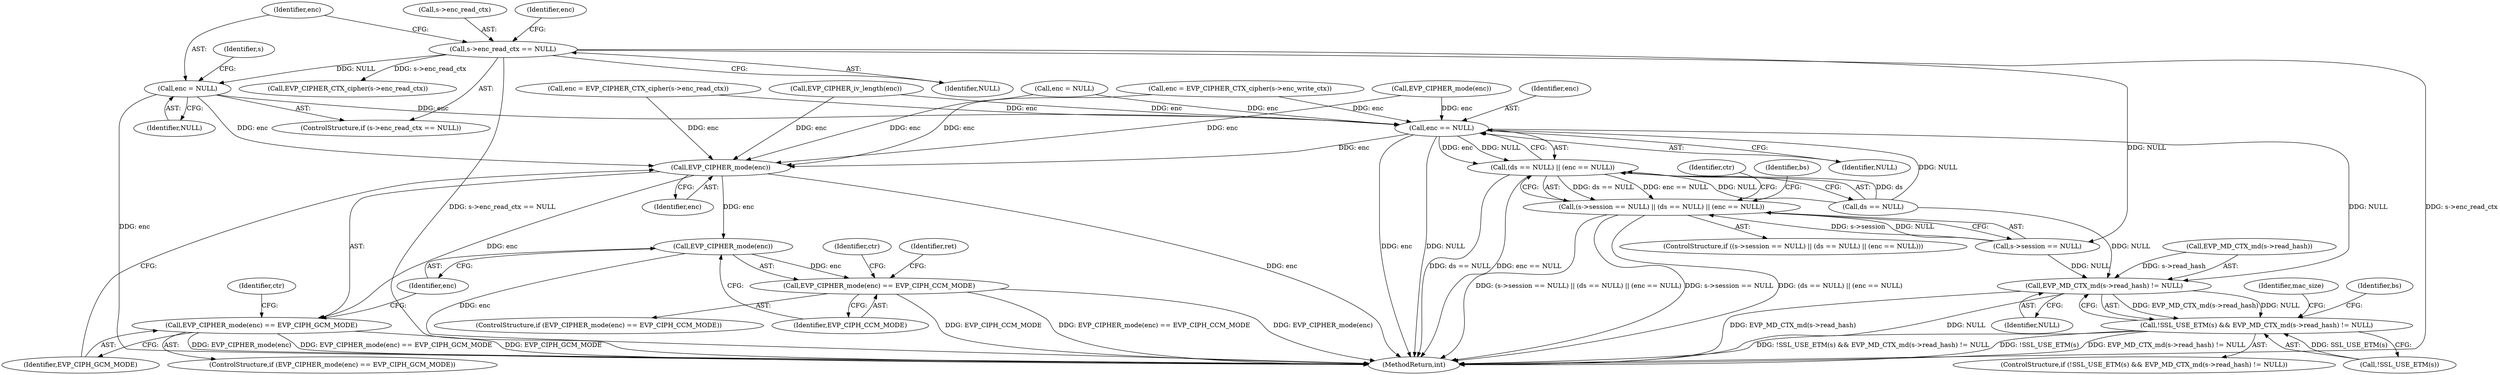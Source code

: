 digraph "0_openssl_4ad93618d26a3ea23d36ad5498ff4f59eff3a4d2_2@pointer" {
"1000280" [label="(Call,enc = NULL)"];
"1000275" [label="(Call,s->enc_read_ctx == NULL)"];
"1000301" [label="(Call,enc == NULL)"];
"1000297" [label="(Call,(ds == NULL) || (enc == NULL))"];
"1000291" [label="(Call,(s->session == NULL) || (ds == NULL) || (enc == NULL))"];
"1000772" [label="(Call,EVP_CIPHER_mode(enc))"];
"1000771" [label="(Call,EVP_CIPHER_mode(enc) == EVP_CIPH_GCM_MODE)"];
"1000810" [label="(Call,EVP_CIPHER_mode(enc))"];
"1000809" [label="(Call,EVP_CIPHER_mode(enc) == EVP_CIPH_CCM_MODE)"];
"1000853" [label="(Call,EVP_MD_CTX_md(s->read_hash) != NULL)"];
"1000849" [label="(Call,!SSL_USE_ETM(s) && EVP_MD_CTX_md(s->read_hash) != NULL)"];
"1000809" [label="(Call,EVP_CIPHER_mode(enc) == EVP_CIPH_CCM_MODE)"];
"1000297" [label="(Call,(ds == NULL) || (enc == NULL))"];
"1000770" [label="(ControlStructure,if (EVP_CIPHER_mode(enc) == EVP_CIPH_GCM_MODE))"];
"1000854" [label="(Call,EVP_MD_CTX_md(s->read_hash))"];
"1000280" [label="(Call,enc = NULL)"];
"1000846" [label="(Identifier,ret)"];
"1000811" [label="(Identifier,enc)"];
"1000778" [label="(Identifier,ctr)"];
"1000808" [label="(ControlStructure,if (EVP_CIPHER_mode(enc) == EVP_CIPH_CCM_MODE))"];
"1000279" [label="(Identifier,NULL)"];
"1000774" [label="(Identifier,EVP_CIPH_GCM_MODE)"];
"1000850" [label="(Call,!SSL_USE_ETM(s))"];
"1000853" [label="(Call,EVP_MD_CTX_md(s->read_hash) != NULL)"];
"1000187" [label="(Call,EVP_CIPHER_mode(enc))"];
"1000860" [label="(Identifier,mac_size)"];
"1000292" [label="(Call,s->session == NULL)"];
"1000934" [label="(MethodReturn,int)"];
"1000281" [label="(Identifier,enc)"];
"1000294" [label="(Identifier,s)"];
"1000348" [label="(Identifier,bs)"];
"1000773" [label="(Identifier,enc)"];
"1000302" [label="(Identifier,enc)"];
"1000276" [label="(Call,s->enc_read_ctx)"];
"1000176" [label="(Call,enc = EVP_CIPHER_CTX_cipher(s->enc_write_ctx))"];
"1000810" [label="(Call,EVP_CIPHER_mode(enc))"];
"1000301" [label="(Call,enc == NULL)"];
"1000868" [label="(Identifier,bs)"];
"1000303" [label="(Identifier,NULL)"];
"1000307" [label="(Identifier,ctr)"];
"1000284" [label="(Call,enc = EVP_CIPHER_CTX_cipher(s->enc_read_ctx))"];
"1000812" [label="(Identifier,EVP_CIPH_CCM_MODE)"];
"1000849" [label="(Call,!SSL_USE_ETM(s) && EVP_MD_CTX_md(s->read_hash) != NULL)"];
"1000170" [label="(Call,enc = NULL)"];
"1000772" [label="(Call,EVP_CIPHER_mode(enc))"];
"1000298" [label="(Call,ds == NULL)"];
"1000285" [label="(Identifier,enc)"];
"1000858" [label="(Identifier,NULL)"];
"1000291" [label="(Call,(s->session == NULL) || (ds == NULL) || (enc == NULL))"];
"1000286" [label="(Call,EVP_CIPHER_CTX_cipher(s->enc_read_ctx))"];
"1000192" [label="(Call,EVP_CIPHER_iv_length(enc))"];
"1000771" [label="(Call,EVP_CIPHER_mode(enc) == EVP_CIPH_GCM_MODE)"];
"1000848" [label="(ControlStructure,if (!SSL_USE_ETM(s) && EVP_MD_CTX_md(s->read_hash) != NULL))"];
"1000275" [label="(Call,s->enc_read_ctx == NULL)"];
"1000290" [label="(ControlStructure,if ((s->session == NULL) || (ds == NULL) || (enc == NULL)))"];
"1000274" [label="(ControlStructure,if (s->enc_read_ctx == NULL))"];
"1000816" [label="(Identifier,ctr)"];
"1000282" [label="(Identifier,NULL)"];
"1000280" -> "1000274"  [label="AST: "];
"1000280" -> "1000282"  [label="CFG: "];
"1000281" -> "1000280"  [label="AST: "];
"1000282" -> "1000280"  [label="AST: "];
"1000294" -> "1000280"  [label="CFG: "];
"1000280" -> "1000934"  [label="DDG: enc"];
"1000275" -> "1000280"  [label="DDG: NULL"];
"1000280" -> "1000301"  [label="DDG: enc"];
"1000280" -> "1000772"  [label="DDG: enc"];
"1000275" -> "1000274"  [label="AST: "];
"1000275" -> "1000279"  [label="CFG: "];
"1000276" -> "1000275"  [label="AST: "];
"1000279" -> "1000275"  [label="AST: "];
"1000281" -> "1000275"  [label="CFG: "];
"1000285" -> "1000275"  [label="CFG: "];
"1000275" -> "1000934"  [label="DDG: s->enc_read_ctx == NULL"];
"1000275" -> "1000934"  [label="DDG: s->enc_read_ctx"];
"1000275" -> "1000286"  [label="DDG: s->enc_read_ctx"];
"1000275" -> "1000292"  [label="DDG: NULL"];
"1000301" -> "1000297"  [label="AST: "];
"1000301" -> "1000303"  [label="CFG: "];
"1000302" -> "1000301"  [label="AST: "];
"1000303" -> "1000301"  [label="AST: "];
"1000297" -> "1000301"  [label="CFG: "];
"1000301" -> "1000934"  [label="DDG: NULL"];
"1000301" -> "1000934"  [label="DDG: enc"];
"1000301" -> "1000297"  [label="DDG: enc"];
"1000301" -> "1000297"  [label="DDG: NULL"];
"1000187" -> "1000301"  [label="DDG: enc"];
"1000284" -> "1000301"  [label="DDG: enc"];
"1000170" -> "1000301"  [label="DDG: enc"];
"1000176" -> "1000301"  [label="DDG: enc"];
"1000192" -> "1000301"  [label="DDG: enc"];
"1000298" -> "1000301"  [label="DDG: NULL"];
"1000301" -> "1000772"  [label="DDG: enc"];
"1000301" -> "1000853"  [label="DDG: NULL"];
"1000297" -> "1000291"  [label="AST: "];
"1000297" -> "1000298"  [label="CFG: "];
"1000298" -> "1000297"  [label="AST: "];
"1000291" -> "1000297"  [label="CFG: "];
"1000297" -> "1000934"  [label="DDG: ds == NULL"];
"1000297" -> "1000934"  [label="DDG: enc == NULL"];
"1000297" -> "1000291"  [label="DDG: ds == NULL"];
"1000297" -> "1000291"  [label="DDG: enc == NULL"];
"1000298" -> "1000297"  [label="DDG: ds"];
"1000298" -> "1000297"  [label="DDG: NULL"];
"1000291" -> "1000290"  [label="AST: "];
"1000291" -> "1000292"  [label="CFG: "];
"1000292" -> "1000291"  [label="AST: "];
"1000307" -> "1000291"  [label="CFG: "];
"1000348" -> "1000291"  [label="CFG: "];
"1000291" -> "1000934"  [label="DDG: (s->session == NULL) || (ds == NULL) || (enc == NULL)"];
"1000291" -> "1000934"  [label="DDG: s->session == NULL"];
"1000291" -> "1000934"  [label="DDG: (ds == NULL) || (enc == NULL)"];
"1000292" -> "1000291"  [label="DDG: s->session"];
"1000292" -> "1000291"  [label="DDG: NULL"];
"1000772" -> "1000771"  [label="AST: "];
"1000772" -> "1000773"  [label="CFG: "];
"1000773" -> "1000772"  [label="AST: "];
"1000774" -> "1000772"  [label="CFG: "];
"1000772" -> "1000934"  [label="DDG: enc"];
"1000772" -> "1000771"  [label="DDG: enc"];
"1000187" -> "1000772"  [label="DDG: enc"];
"1000284" -> "1000772"  [label="DDG: enc"];
"1000170" -> "1000772"  [label="DDG: enc"];
"1000176" -> "1000772"  [label="DDG: enc"];
"1000192" -> "1000772"  [label="DDG: enc"];
"1000772" -> "1000810"  [label="DDG: enc"];
"1000771" -> "1000770"  [label="AST: "];
"1000771" -> "1000774"  [label="CFG: "];
"1000774" -> "1000771"  [label="AST: "];
"1000778" -> "1000771"  [label="CFG: "];
"1000811" -> "1000771"  [label="CFG: "];
"1000771" -> "1000934"  [label="DDG: EVP_CIPH_GCM_MODE"];
"1000771" -> "1000934"  [label="DDG: EVP_CIPHER_mode(enc)"];
"1000771" -> "1000934"  [label="DDG: EVP_CIPHER_mode(enc) == EVP_CIPH_GCM_MODE"];
"1000810" -> "1000809"  [label="AST: "];
"1000810" -> "1000811"  [label="CFG: "];
"1000811" -> "1000810"  [label="AST: "];
"1000812" -> "1000810"  [label="CFG: "];
"1000810" -> "1000934"  [label="DDG: enc"];
"1000810" -> "1000809"  [label="DDG: enc"];
"1000809" -> "1000808"  [label="AST: "];
"1000809" -> "1000812"  [label="CFG: "];
"1000812" -> "1000809"  [label="AST: "];
"1000816" -> "1000809"  [label="CFG: "];
"1000846" -> "1000809"  [label="CFG: "];
"1000809" -> "1000934"  [label="DDG: EVP_CIPHER_mode(enc)"];
"1000809" -> "1000934"  [label="DDG: EVP_CIPHER_mode(enc) == EVP_CIPH_CCM_MODE"];
"1000809" -> "1000934"  [label="DDG: EVP_CIPH_CCM_MODE"];
"1000853" -> "1000849"  [label="AST: "];
"1000853" -> "1000858"  [label="CFG: "];
"1000854" -> "1000853"  [label="AST: "];
"1000858" -> "1000853"  [label="AST: "];
"1000849" -> "1000853"  [label="CFG: "];
"1000853" -> "1000934"  [label="DDG: NULL"];
"1000853" -> "1000934"  [label="DDG: EVP_MD_CTX_md(s->read_hash)"];
"1000853" -> "1000849"  [label="DDG: EVP_MD_CTX_md(s->read_hash)"];
"1000853" -> "1000849"  [label="DDG: NULL"];
"1000854" -> "1000853"  [label="DDG: s->read_hash"];
"1000292" -> "1000853"  [label="DDG: NULL"];
"1000298" -> "1000853"  [label="DDG: NULL"];
"1000849" -> "1000848"  [label="AST: "];
"1000849" -> "1000850"  [label="CFG: "];
"1000850" -> "1000849"  [label="AST: "];
"1000860" -> "1000849"  [label="CFG: "];
"1000868" -> "1000849"  [label="CFG: "];
"1000849" -> "1000934"  [label="DDG: !SSL_USE_ETM(s) && EVP_MD_CTX_md(s->read_hash) != NULL"];
"1000849" -> "1000934"  [label="DDG: !SSL_USE_ETM(s)"];
"1000849" -> "1000934"  [label="DDG: EVP_MD_CTX_md(s->read_hash) != NULL"];
"1000850" -> "1000849"  [label="DDG: SSL_USE_ETM(s)"];
}

